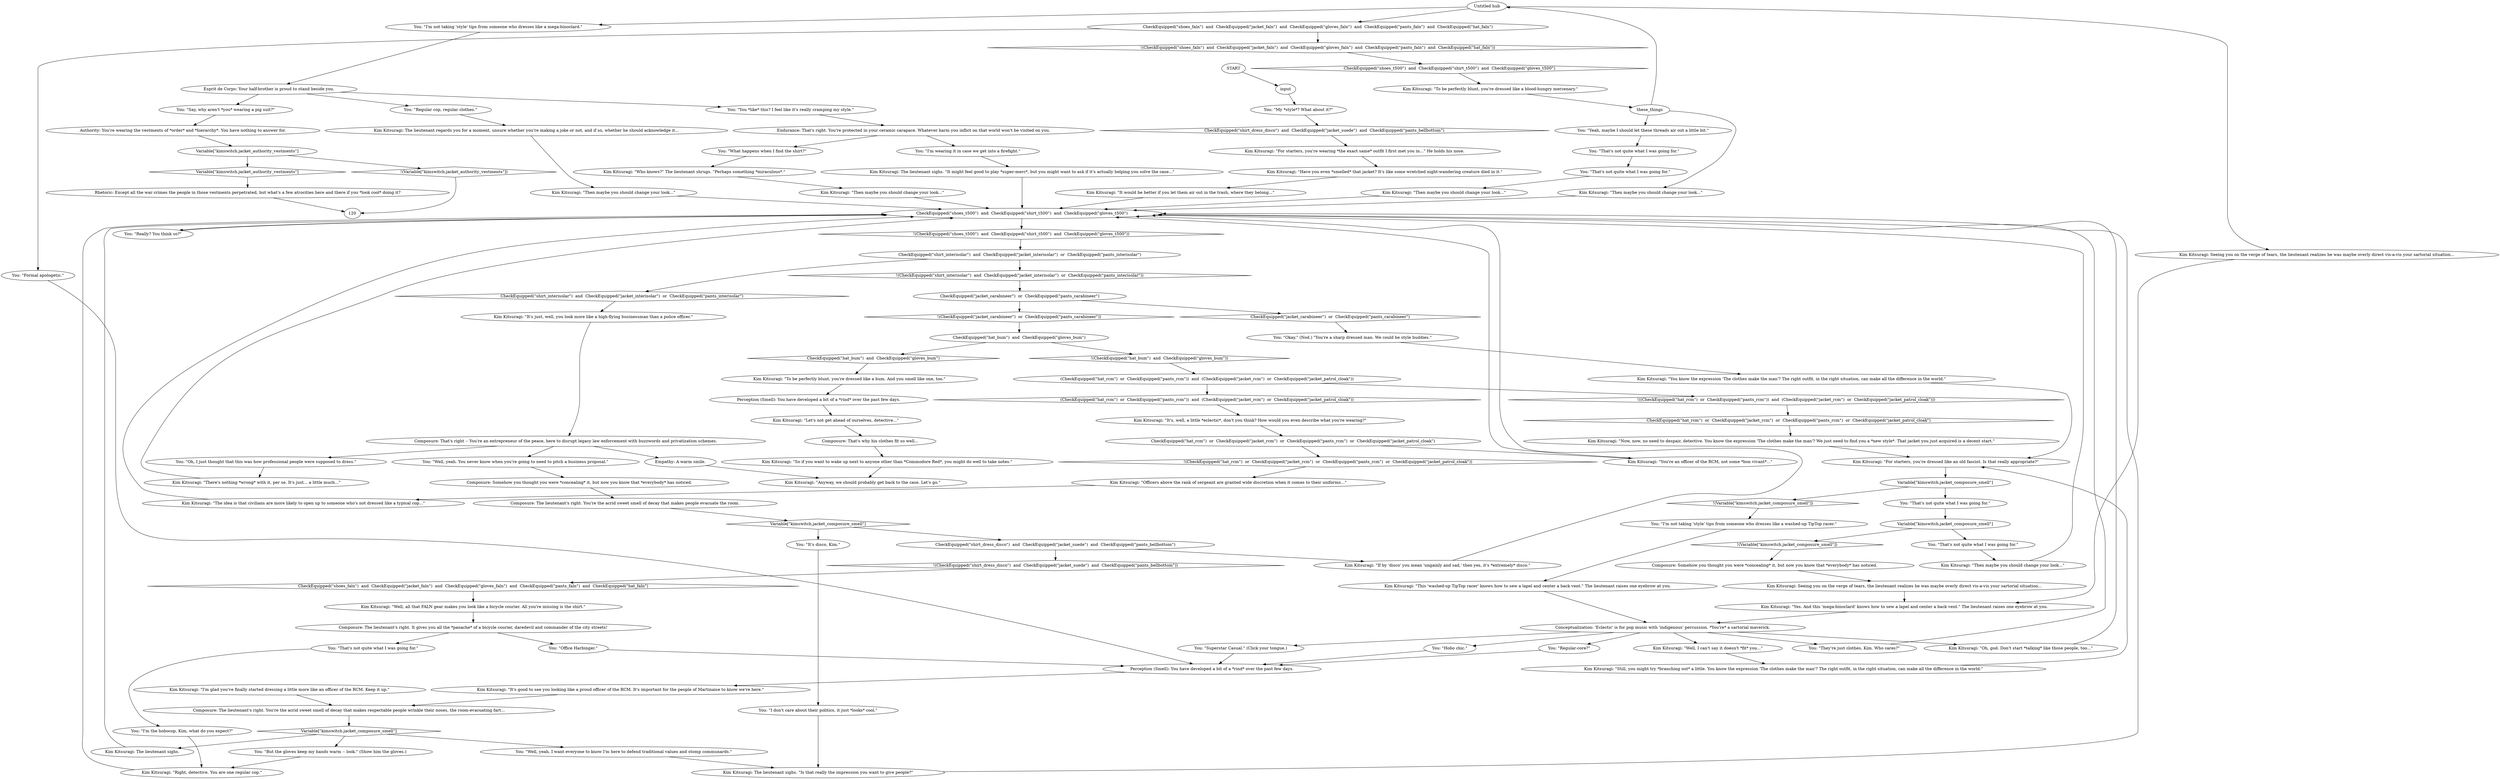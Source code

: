 # KIM SWITCH / VILLAGE AND JACKET
# kim switch about wearing stuffz
# ==================================================
digraph G {
	  0 [label="START"];
	  1 [label="input"];
	  2 [label="(CheckEquipped(\"hat_rcm\")  or  CheckEquipped(\"pants_rcm\"))  and  (CheckEquipped(\"jacket_rcm\")  or  CheckEquipped(\"jacket_patrol_cloak\"))"];
	  3 [label="(CheckEquipped(\"hat_rcm\")  or  CheckEquipped(\"pants_rcm\"))  and  (CheckEquipped(\"jacket_rcm\")  or  CheckEquipped(\"jacket_patrol_cloak\"))", shape=diamond];
	  4 [label="!((CheckEquipped(\"hat_rcm\")  or  CheckEquipped(\"pants_rcm\"))  and  (CheckEquipped(\"jacket_rcm\")  or  CheckEquipped(\"jacket_patrol_cloak\")))", shape=diamond];
	  5 [label="CheckEquipped(\"hat_bum\")  and  CheckEquipped(\"gloves_bum\")"];
	  6 [label="CheckEquipped(\"hat_bum\")  and  CheckEquipped(\"gloves_bum\")", shape=diamond];
	  7 [label="!(CheckEquipped(\"hat_bum\")  and  CheckEquipped(\"gloves_bum\"))", shape=diamond];
	  8 [label="You: \"Hobo chic.\""];
	  9 [label="You: \"Well, yeah. You never know when you're going to need to pitch a business proposal.\""];
	  10 [label="Composure: The lieutenant's right. It gives you all the *panache* of a bicycle courier, daredevil and commander of the city streets!"];
	  11 [label="CheckEquipped(\"jacket_carabineer\")  or  CheckEquipped(\"pants_carabineer\")"];
	  12 [label="CheckEquipped(\"jacket_carabineer\")  or  CheckEquipped(\"pants_carabineer\")", shape=diamond];
	  13 [label="!(CheckEquipped(\"jacket_carabineer\")  or  CheckEquipped(\"pants_carabineer\"))", shape=diamond];
	  14 [label="Kim Kitsuragi: \"Still, you might try *branching out* a little. You know the expression 'The clothes make the man'? The right outfit, in the right situation, can make all the difference in the world.\""];
	  15 [label="Kim Kitsuragi: \"For starters, you're wearing *the exact same* outfit I first met you in...\" He holds his nose."];
	  16 [label="Kim Kitsuragi: \"Have you even *smelled* that jacket? It's like some wretched night-wandering creature died in it.\""];
	  17 [label="You: \"Regular cop, regular clothes.\""];
	  18 [label="You: \"You *like* this? I feel like it's really cramping my style.\""];
	  19 [label="Kim Kitsuragi: The lieutenant regards you for a moment, unsure whether you're making a joke or not, and if so, whether he should acknowledge it..."];
	  20 [label="Kim Kitsuragi: \"To be perfectly blunt, you're dressed like a blood-hungry mercenary.\""];
	  21 [label="You: \"I'm not taking 'style' tips from someone who dresses like a mega-binoclard.\""];
	  22 [label="Kim Kitsuragi: \"So if you want to wake up next to anyone other than *Commodore Red*, you might do well to take notes.\""];
	  23 [label="Kim Kitsuragi: The lieutenant sighs. \"Is that really the impression you want to give people?\""];
	  24 [label="Variable[\"kimswitch.jacket_authority_vestments\"]"];
	  25 [label="Variable[\"kimswitch.jacket_authority_vestments\"]", shape=diamond];
	  26 [label="!(Variable[\"kimswitch.jacket_authority_vestments\"])", shape=diamond];
	  27 [label="Composure: That's right -- You're an entrepreneur of the peace, here to disrupt legacy law enforcement with buzzwords and privatization schemes."];
	  28 [label="Composure: Somehow you thought you were *concealing* it, but now you know that *everybody* has noticed."];
	  29 [label="You: \"Say, why aren't *you* wearing a pig suit?\""];
	  30 [label="You: \"That's not quite what I was going for.\""];
	  31 [label="Perception (Smell): You have developed a bit of a *rind* over the past few days."];
	  32 [label="Kim Kitsuragi: \"To be perfectly blunt, you're dressed like a bum. And you smell like one, too.\""];
	  33 [label="You: \"But the gloves keep my hands warm -- look.\" (Show him the gloves.)"];
	  34 [label="You: \"Regular-core?\""];
	  35 [label="You: \"Oh, I just thought that this was how professional people were supposed to dress.\""];
	  36 [label="Kim Kitsuragi: \"Anyway, we should probably get back to the case. Let's go.\""];
	  37 [label="You: \"It's disco, Kim.\""];
	  38 [label="Kim Kitsuragi: \"Well, all that FALN gear makes you look like a bicycle courier. All you're missing is the shirt.\""];
	  39 [label="Rhetoric: Except all the war crimes the people in those vestments perpetrated, but what's a few atrocities here and there if you *look cool* doing it?"];
	  40 [label="CheckEquipped(\"shirt_interisolar\")  and  CheckEquipped(\"jacket_interisolar\")  or  CheckEquipped(\"pants_interisolar\")"];
	  41 [label="CheckEquipped(\"shirt_interisolar\")  and  CheckEquipped(\"jacket_interisolar\")  or  CheckEquipped(\"pants_interisolar\")", shape=diamond];
	  42 [label="!(CheckEquipped(\"shirt_interisolar\")  and  CheckEquipped(\"jacket_interisolar\")  or  CheckEquipped(\"pants_interisolar\"))", shape=diamond];
	  43 [label="Kim Kitsuragi: \"Then maybe you should change your look...\""];
	  44 [label="Kim Kitsuragi: The lieutenant sighs. \"It might feel good to play *super-merc*, but you might want to ask if it's actually helping you solve the case...\""];
	  45 [label="Kim Kitsuragi: \"The idea is that civilians are more likely to open up to someone who's not dressed like a typical cop...\""];
	  46 [label="You: \"They're just clothes, Kim. Who cares?\""];
	  47 [label="Kim Kitsuragi: \"It's just, well, you look more like a high-flying businessman than a police officer.\""];
	  48 [label="You: \"Superstar Casual.\" (Click your tongue.)"];
	  49 [label="Kim Kitsuragi: \"This 'washed-up TipTop racer' knows how to sew a lapel and center a back vent.\" The lieutenant raises one eyebrow at you."];
	  50 [label="You: \"My *style*? What about it?\""];
	  51 [label="Kim Kitsuragi: Seeing you on the verge of tears, the lieutenant realizes he was maybe overly direct vis-a-vis your sartorial situation..."];
	  52 [label="Kim Kitsuragi: \"Who knows?\" The lieutenant shrugs. \"Perhaps something *miraculous*.\""];
	  53 [label="You: \"I'm wearing it in case we get into a firefight.\""];
	  54 [label="Kim Kitsuragi: \"Then maybe you should change your look...\""];
	  55 [label="Kim Kitsuragi: \"There's nothing *wrong* with it, per se. It's just... a little much...\""];
	  56 [label="Kim Kitsuragi: \"I'm glad you've finally started dressing a little more like an officer of the RCM. Keep it up.\""];
	  57 [label="Kim Kitsuragi: \"Now, now, no need to despair, detective. You know the expression 'The clothes make the man'? We just need to find you a *new style*. That jacket you just acquired is a decent start.\""];
	  58 [label="Kim Kitsuragi: \"Yes. And this 'mega-binoclard' knows how to sew a lapel and center a back vent.\" The lieutenant raises one eyebrow at you."];
	  59 [label="Esprit de Corps: Your half-brother is proud to stand beside you."];
	  60 [label="Composure: The lieutenant's right. You're the acrid sweet smell of decay that makes respectable people wrinkle their noses, the room-evacuating fart..."];
	  61 [label="Kim Kitsuragi: \"Let's not get ahead of ourselves, detective...\""];
	  62 [label="Kim Kitsuragi: \"You know the expression 'The clothes make the man'? The right outfit, in the right situation, can make all the difference in the world.\""];
	  63 [label="CheckEquipped(\"shoes_t500\")  and  CheckEquipped(\"shirt_t500\")  and  CheckEquipped(\"gloves_t500\")"];
	  64 [label="CheckEquipped(\"shoes_t500\")  and  CheckEquipped(\"shirt_t500\")  and  CheckEquipped(\"gloves_t500\")", shape=diamond];
	  65 [label="!(CheckEquipped(\"shoes_t500\")  and  CheckEquipped(\"shirt_t500\")  and  CheckEquipped(\"gloves_t500\"))", shape=diamond];
	  66 [label="You: \"Really? You think so?\""];
	  67 [label="Kim Kitsuragi: \"Then maybe you should change your look...\""];
	  68 [label="You: \"That's not quite what I was going for.\""];
	  69 [label="You: \"Yeah, maybe I should let these threads air out a little bit.\""];
	  70 [label="CheckEquipped(\"shirt_dress_disco\")  and  CheckEquipped(\"jacket_suede\")  and  CheckEquipped(\"pants_bellbottom\")"];
	  71 [label="CheckEquipped(\"shirt_dress_disco\")  and  CheckEquipped(\"jacket_suede\")  and  CheckEquipped(\"pants_bellbottom\")", shape=diamond];
	  72 [label="!(CheckEquipped(\"shirt_dress_disco\")  and  CheckEquipped(\"jacket_suede\")  and  CheckEquipped(\"pants_bellbottom\"))", shape=diamond];
	  73 [label="Kim Kitsuragi: \"If by 'disco' you mean 'ungainly and sad,' then yes, it's *extremely* disco.\""];
	  74 [label="You: \"I don't care about their politics, it just *looks* cool.\""];
	  75 [label="Kim Kitsuragi: \"Then maybe you should change your look...\""];
	  76 [label="You: \"I'm the hobocop, Kim, what do you expect?\""];
	  77 [label="Kim Kitsuragi: The lieutenant sighs."];
	  78 [label="Kim Kitsuragi: \"Right, detective. You are one regular cop.\""];
	  79 [label="Kim Kitsuragi: \"Then maybe you should change your look...\""];
	  80 [label="Variable[\"kimswitch.jacket_composure_smell\"]"];
	  81 [label="Variable[\"kimswitch.jacket_composure_smell\"]", shape=diamond];
	  82 [label="!(Variable[\"kimswitch.jacket_composure_smell\"])", shape=diamond];
	  83 [label="You: \"That's not quite what I was going for.\""];
	  84 [label="You: \"What happens when I find the shirt?\""];
	  85 [label="You: \"Office Harbinger.\""];
	  86 [label="Kim Kitsuragi: \"Oh, god. Don't start *talking* like those people, too...\""];
	  87 [label="Composure: Somehow you thought you were *concealing* it, but now you know that *everybody* has noticed."];
	  88 [label="You: \"I'm not taking 'style' tips from someone who dresses like a washed-up TipTop racer.\""];
	  89 [label="CheckEquipped(\"shoes_faln\")  and  CheckEquipped(\"jacket_faln\")  and  CheckEquipped(\"gloves_faln\")  and  CheckEquipped(\"pants_faln\")  and  CheckEquipped(\"hat_faln\")"];
	  90 [label="CheckEquipped(\"shoes_faln\")  and  CheckEquipped(\"jacket_faln\")  and  CheckEquipped(\"gloves_faln\")  and  CheckEquipped(\"pants_faln\")  and  CheckEquipped(\"hat_faln\")", shape=diamond];
	  91 [label="!(CheckEquipped(\"shoes_faln\")  and  CheckEquipped(\"jacket_faln\")  and  CheckEquipped(\"gloves_faln\")  and  CheckEquipped(\"pants_faln\")  and  CheckEquipped(\"hat_faln\"))", shape=diamond];
	  92 [label="You: \"Formal apologetic.\""];
	  93 [label="Kim Kitsuragi: \"Well, I can't say it doesn't *fit* you...\""];
	  94 [label="Perception (Smell): You have developed a bit of a *rind* over the past few days."];
	  95 [label="Kim Kitsuragi: \"It would be better if you let them air out in the trash, where they belong...\""];
	  96 [label="You: \"That's not quite what I was going for.\""];
	  97 [label="You: \"Well, yeah, I want everyone to know I'm here to defend traditional values and stomp communards.\""];
	  98 [label="Untitled hub"];
	  99 [label="Kim Kitsuragi: \"For starters, you're dressed like an old fascist. Is that really appropriate?\""];
	  100 [label="You: \"Okay.\" (Nod.) \"You're a sharp dressed man. We could be style buddies.\""];
	  101 [label="Kim Kitsuragi: Seeing you on the verge of tears, the lieutenant realizes he was maybe overly direct vis-a-vis your sartorial situation..."];
	  102 [label="Composure: The lieutenant's right. You're the acrid sweet smell of decay that makes people evacuate the room."];
	  103 [label="Kim Kitsuragi: \"It's good to see you looking like a proud officer of the RCM. It's important for the people of Martinaise to know we're here.\""];
	  104 [label="Kim Kitsuragi: \"It's, well, a little *eclectic*, don't you think? How would you even describe what you're wearing?\""];
	  105 [label="Kim Kitsuragi: \"Officers above the rank of sergeant are granted wide discretion when it comes to their uniforms...\""];
	  106 [label="Authority: You're wearing the vestments of *order* and *hierarchy*. You have nothing to answer for."];
	  107 [label="Variable[\"kimswitch.jacket_composure_smell\"]"];
	  108 [label="Variable[\"kimswitch.jacket_composure_smell\"]", shape=diamond];
	  109 [label="!(Variable[\"kimswitch.jacket_composure_smell\"])", shape=diamond];
	  110 [label="You: \"That's not quite what I was going for.\""];
	  111 [label="Empathy: A warm smile."];
	  112 [label="Composure: That's why his clothes fit so well..."];
	  113 [label="Conceptualization: 'Eclectic' is for pop music with 'indigenous' percussion. *You're* a sartorial maverick."];
	  114 [label="CheckEquipped(\"hat_rcm\")  or  CheckEquipped(\"jacket_rcm\")  or  CheckEquipped(\"pants_rcm\")  or  CheckEquipped(\"jacket_patrol_cloak\")"];
	  115 [label="CheckEquipped(\"hat_rcm\")  or  CheckEquipped(\"jacket_rcm\")  or  CheckEquipped(\"pants_rcm\")  or  CheckEquipped(\"jacket_patrol_cloak\")", shape=diamond];
	  116 [label="!(CheckEquipped(\"hat_rcm\")  or  CheckEquipped(\"jacket_rcm\")  or  CheckEquipped(\"pants_rcm\")  or  CheckEquipped(\"jacket_patrol_cloak\"))", shape=diamond];
	  117 [label="Kim Kitsuragi: \"You're an officer of the RCM, not some *bon vivant*...\""];
	  118 [label="Endurance: That's right. You're protected in your ceramic carapace. Whatever harm you inflict on that world won't be visited on you."];
	  119 [label="these_things"];
	  0 -> 1
	  1 -> 50
	  2 -> 3
	  2 -> 4
	  3 -> 104
	  4 -> 115
	  5 -> 6
	  5 -> 7
	  6 -> 32
	  7 -> 2
	  8 -> 94
	  9 -> 87
	  10 -> 85
	  10 -> 30
	  11 -> 12
	  11 -> 13
	  12 -> 100
	  13 -> 5
	  14 -> 99
	  15 -> 16
	  16 -> 95
	  17 -> 19
	  18 -> 118
	  19 -> 79
	  20 -> 119
	  21 -> 59
	  22 -> 36
	  23 -> 63
	  24 -> 25
	  24 -> 26
	  25 -> 39
	  26 -> 120
	  27 -> 9
	  27 -> 35
	  27 -> 111
	  28 -> 51
	  29 -> 106
	  30 -> 76
	  31 -> 61
	  32 -> 31
	  33 -> 78
	  34 -> 94
	  35 -> 55
	  37 -> 74
	  38 -> 10
	  39 -> 120
	  40 -> 41
	  40 -> 42
	  41 -> 47
	  42 -> 11
	  43 -> 63
	  44 -> 63
	  45 -> 63
	  46 -> 63
	  47 -> 27
	  48 -> 94
	  49 -> 113
	  50 -> 71
	  51 -> 58
	  52 -> 67
	  53 -> 44
	  54 -> 63
	  55 -> 63
	  56 -> 60
	  57 -> 99
	  58 -> 113
	  59 -> 17
	  59 -> 18
	  59 -> 29
	  60 -> 108
	  61 -> 112
	  62 -> 99
	  63 -> 65
	  63 -> 66
	  64 -> 20
	  65 -> 40
	  66 -> 63
	  67 -> 63
	  68 -> 54
	  69 -> 96
	  70 -> 72
	  70 -> 73
	  71 -> 15
	  72 -> 90
	  73 -> 63
	  74 -> 23
	  75 -> 63
	  76 -> 78
	  77 -> 63
	  78 -> 63
	  79 -> 63
	  80 -> 82
	  80 -> 83
	  81 -> 37
	  81 -> 70
	  82 -> 28
	  83 -> 43
	  84 -> 52
	  85 -> 94
	  86 -> 63
	  87 -> 102
	  88 -> 49
	  89 -> 91
	  89 -> 92
	  90 -> 38
	  91 -> 64
	  92 -> 94
	  93 -> 14
	  94 -> 103
	  95 -> 63
	  96 -> 68
	  97 -> 23
	  98 -> 89
	  98 -> 21
	  98 -> 101
	  99 -> 107
	  100 -> 62
	  101 -> 58
	  102 -> 81
	  103 -> 60
	  104 -> 114
	  105 -> 45
	  106 -> 24
	  107 -> 109
	  107 -> 110
	  108 -> 33
	  108 -> 77
	  108 -> 97
	  109 -> 88
	  110 -> 80
	  111 -> 36
	  112 -> 22
	  113 -> 34
	  113 -> 8
	  113 -> 46
	  113 -> 48
	  113 -> 86
	  113 -> 93
	  114 -> 116
	  114 -> 117
	  115 -> 57
	  116 -> 105
	  117 -> 63
	  118 -> 84
	  118 -> 53
	  119 -> 98
	  119 -> 75
	  119 -> 69
}

